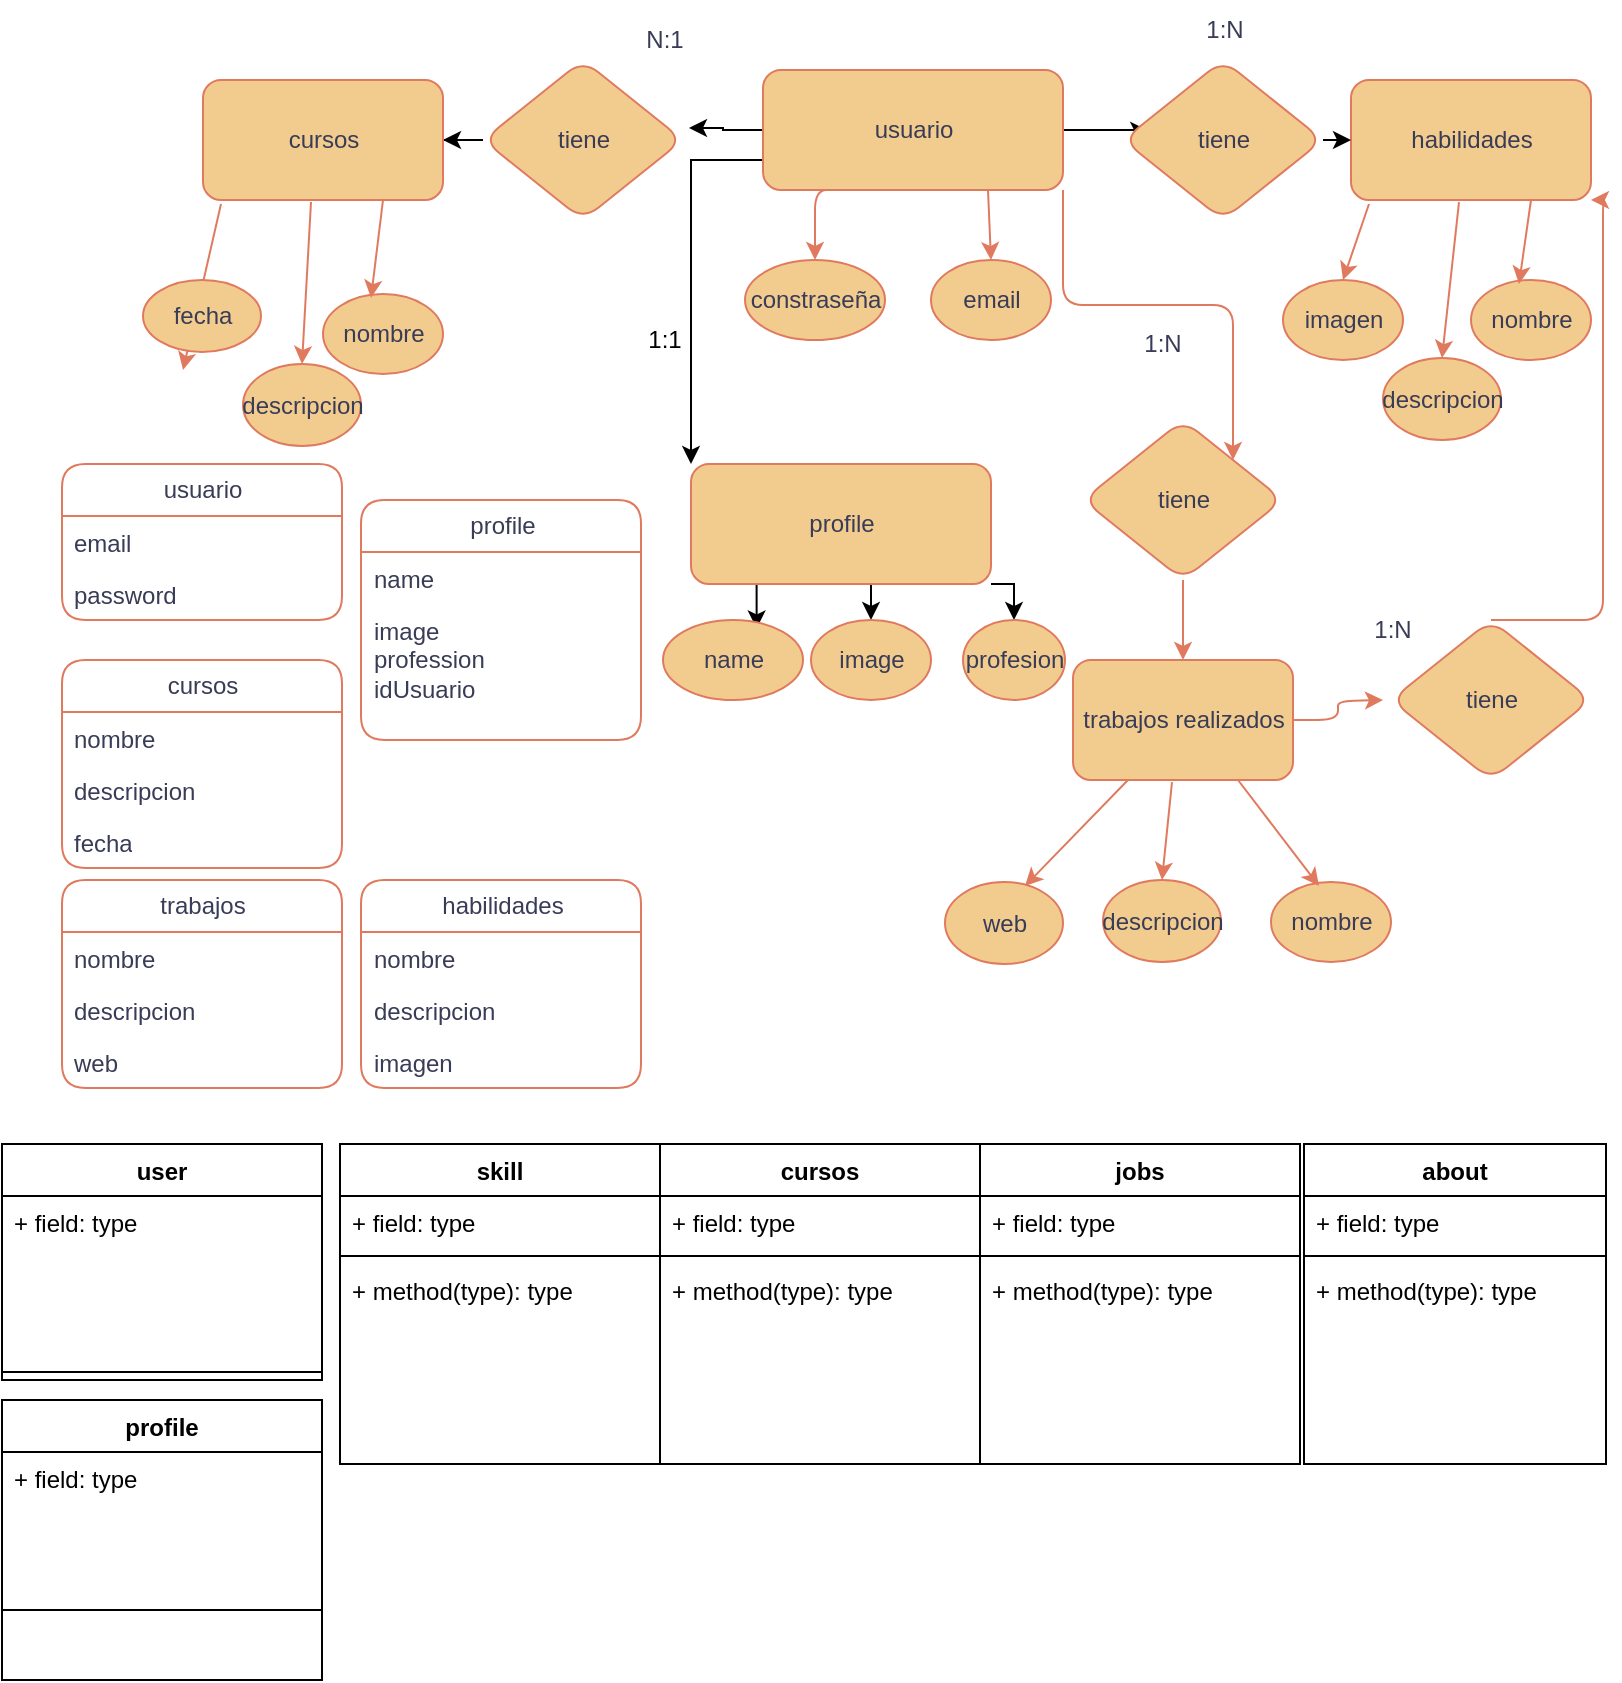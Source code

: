 <mxfile version="21.0.2" type="github">
  <diagram id="3FcfEXZpkqzgeeYXxepW" name="Página-1">
    <mxGraphModel dx="1354" dy="711" grid="1" gridSize="10" guides="1" tooltips="1" connect="1" arrows="1" fold="1" page="1" pageScale="1" pageWidth="827" pageHeight="1169" math="0" shadow="0">
      <root>
        <mxCell id="0" />
        <mxCell id="1" parent="0" />
        <mxCell id="Bt5BaCXQNwXxYCc5RvHo-10" style="edgeStyle=orthogonalEdgeStyle;rounded=1;orthogonalLoop=1;jettySize=auto;html=1;exitX=0.25;exitY=1;exitDx=0;exitDy=0;labelBackgroundColor=none;strokeColor=#E07A5F;fontColor=default;entryX=0.5;entryY=0;entryDx=0;entryDy=0;" parent="1" source="Bt5BaCXQNwXxYCc5RvHo-1" edge="1" target="Bt5BaCXQNwXxYCc5RvHo-7">
          <mxGeometry relative="1" as="geometry">
            <mxPoint x="390.5" y="160" as="targetPoint" />
          </mxGeometry>
        </mxCell>
        <mxCell id="Bt5BaCXQNwXxYCc5RvHo-58" style="edgeStyle=orthogonalEdgeStyle;rounded=1;orthogonalLoop=1;jettySize=auto;html=1;exitX=1;exitY=1;exitDx=0;exitDy=0;entryX=1;entryY=0;entryDx=0;entryDy=0;labelBackgroundColor=none;strokeColor=#E07A5F;fontColor=default;" parent="1" source="Bt5BaCXQNwXxYCc5RvHo-1" target="Bt5BaCXQNwXxYCc5RvHo-48" edge="1">
          <mxGeometry relative="1" as="geometry" />
        </mxCell>
        <mxCell id="_Y_8id-FXcifaI7TZHSo-1" style="edgeStyle=orthogonalEdgeStyle;rounded=0;orthogonalLoop=1;jettySize=auto;html=1;entryX=1.03;entryY=0.425;entryDx=0;entryDy=0;entryPerimeter=0;" edge="1" parent="1" source="Bt5BaCXQNwXxYCc5RvHo-1" target="Bt5BaCXQNwXxYCc5RvHo-31">
          <mxGeometry relative="1" as="geometry" />
        </mxCell>
        <mxCell id="_Y_8id-FXcifaI7TZHSo-4" style="edgeStyle=orthogonalEdgeStyle;rounded=0;orthogonalLoop=1;jettySize=auto;html=1;exitX=1;exitY=0.5;exitDx=0;exitDy=0;entryX=0.08;entryY=0.5;entryDx=0;entryDy=0;entryPerimeter=0;" edge="1" parent="1" source="Bt5BaCXQNwXxYCc5RvHo-1" target="Bt5BaCXQNwXxYCc5RvHo-4">
          <mxGeometry relative="1" as="geometry" />
        </mxCell>
        <mxCell id="_Y_8id-FXcifaI7TZHSo-13" style="edgeStyle=orthogonalEdgeStyle;rounded=0;orthogonalLoop=1;jettySize=auto;html=1;exitX=0;exitY=0.75;exitDx=0;exitDy=0;entryX=0;entryY=0;entryDx=0;entryDy=0;" edge="1" parent="1" source="Bt5BaCXQNwXxYCc5RvHo-1" target="_Y_8id-FXcifaI7TZHSo-10">
          <mxGeometry relative="1" as="geometry" />
        </mxCell>
        <mxCell id="Bt5BaCXQNwXxYCc5RvHo-1" value="usuario" style="rounded=1;whiteSpace=wrap;html=1;fillColor=#F2CC8F;strokeColor=#E07A5F;labelBackgroundColor=none;fontColor=#393C56;" parent="1" vertex="1">
          <mxGeometry x="390.5" y="55" width="150" height="60" as="geometry" />
        </mxCell>
        <mxCell id="Bt5BaCXQNwXxYCc5RvHo-2" value="habilidades" style="rounded=1;whiteSpace=wrap;html=1;fillColor=#F2CC8F;fontColor=#393C56;strokeColor=#E07A5F;labelBackgroundColor=none;" parent="1" vertex="1">
          <mxGeometry x="684.5" y="60" width="120" height="60" as="geometry" />
        </mxCell>
        <mxCell id="_Y_8id-FXcifaI7TZHSo-5" style="edgeStyle=orthogonalEdgeStyle;rounded=0;orthogonalLoop=1;jettySize=auto;html=1;exitX=1;exitY=0.5;exitDx=0;exitDy=0;entryX=0;entryY=0.5;entryDx=0;entryDy=0;" edge="1" parent="1" source="Bt5BaCXQNwXxYCc5RvHo-4" target="Bt5BaCXQNwXxYCc5RvHo-2">
          <mxGeometry relative="1" as="geometry" />
        </mxCell>
        <mxCell id="Bt5BaCXQNwXxYCc5RvHo-4" value="tiene" style="rhombus;whiteSpace=wrap;html=1;fillColor=#F2CC8F;strokeColor=#E07A5F;labelBackgroundColor=none;fontColor=#393C56;rounded=1;" parent="1" vertex="1">
          <mxGeometry x="570.5" y="50" width="100" height="80" as="geometry" />
        </mxCell>
        <mxCell id="Bt5BaCXQNwXxYCc5RvHo-7" value="constraseña" style="ellipse;whiteSpace=wrap;html=1;labelBackgroundColor=none;fillColor=#F2CC8F;strokeColor=#E07A5F;fontColor=#393C56;rounded=1;" parent="1" vertex="1">
          <mxGeometry x="381.5" y="150" width="70" height="40" as="geometry" />
        </mxCell>
        <mxCell id="Bt5BaCXQNwXxYCc5RvHo-8" value="email" style="ellipse;whiteSpace=wrap;html=1;labelBackgroundColor=none;fillColor=#F2CC8F;strokeColor=#E07A5F;fontColor=#393C56;rounded=1;" parent="1" vertex="1">
          <mxGeometry x="474.5" y="150" width="60" height="40" as="geometry" />
        </mxCell>
        <mxCell id="Bt5BaCXQNwXxYCc5RvHo-16" value="" style="endArrow=classic;html=1;rounded=1;exitX=0.75;exitY=1;exitDx=0;exitDy=0;entryX=0.5;entryY=0;entryDx=0;entryDy=0;labelBackgroundColor=none;strokeColor=#E07A5F;fontColor=default;" parent="1" source="Bt5BaCXQNwXxYCc5RvHo-1" target="Bt5BaCXQNwXxYCc5RvHo-8" edge="1">
          <mxGeometry width="50" height="50" relative="1" as="geometry">
            <mxPoint x="470.5" y="130" as="sourcePoint" />
            <mxPoint x="458.48" y="166" as="targetPoint" />
          </mxGeometry>
        </mxCell>
        <mxCell id="Bt5BaCXQNwXxYCc5RvHo-17" value="imagen" style="ellipse;whiteSpace=wrap;html=1;labelBackgroundColor=none;fillColor=#F2CC8F;strokeColor=#E07A5F;fontColor=#393C56;rounded=1;" parent="1" vertex="1">
          <mxGeometry x="650.5" y="160" width="60" height="40" as="geometry" />
        </mxCell>
        <mxCell id="Bt5BaCXQNwXxYCc5RvHo-18" value="nombre" style="ellipse;whiteSpace=wrap;html=1;labelBackgroundColor=none;fillColor=#F2CC8F;strokeColor=#E07A5F;fontColor=#393C56;rounded=1;" parent="1" vertex="1">
          <mxGeometry x="744.5" y="160" width="60" height="40" as="geometry" />
        </mxCell>
        <mxCell id="Bt5BaCXQNwXxYCc5RvHo-19" value="descripcion" style="ellipse;whiteSpace=wrap;html=1;labelBackgroundColor=none;fillColor=#F2CC8F;strokeColor=#E07A5F;fontColor=#393C56;rounded=1;" parent="1" vertex="1">
          <mxGeometry x="700.5" y="199" width="59" height="41" as="geometry" />
        </mxCell>
        <mxCell id="Bt5BaCXQNwXxYCc5RvHo-20" value="" style="endArrow=classic;html=1;rounded=1;exitX=0.075;exitY=1.033;exitDx=0;exitDy=0;exitPerimeter=0;entryX=0.5;entryY=0;entryDx=0;entryDy=0;labelBackgroundColor=none;strokeColor=#E07A5F;fontColor=default;" parent="1" source="Bt5BaCXQNwXxYCc5RvHo-2" target="Bt5BaCXQNwXxYCc5RvHo-17" edge="1">
          <mxGeometry width="50" height="50" relative="1" as="geometry">
            <mxPoint x="750.5" y="280" as="sourcePoint" />
            <mxPoint x="800.5" y="230" as="targetPoint" />
          </mxGeometry>
        </mxCell>
        <mxCell id="Bt5BaCXQNwXxYCc5RvHo-21" value="" style="endArrow=classic;html=1;rounded=1;exitX=0.45;exitY=1.017;exitDx=0;exitDy=0;exitPerimeter=0;entryX=0.5;entryY=0;entryDx=0;entryDy=0;labelBackgroundColor=none;strokeColor=#E07A5F;fontColor=default;" parent="1" source="Bt5BaCXQNwXxYCc5RvHo-2" target="Bt5BaCXQNwXxYCc5RvHo-19" edge="1">
          <mxGeometry width="50" height="50" relative="1" as="geometry">
            <mxPoint x="720.5" y="150" as="sourcePoint" />
            <mxPoint x="770.5" y="100" as="targetPoint" />
          </mxGeometry>
        </mxCell>
        <mxCell id="Bt5BaCXQNwXxYCc5RvHo-22" value="" style="endArrow=classic;html=1;rounded=1;exitX=0.75;exitY=1;exitDx=0;exitDy=0;entryX=0.4;entryY=0.05;entryDx=0;entryDy=0;entryPerimeter=0;labelBackgroundColor=none;strokeColor=#E07A5F;fontColor=default;" parent="1" source="Bt5BaCXQNwXxYCc5RvHo-2" target="Bt5BaCXQNwXxYCc5RvHo-18" edge="1">
          <mxGeometry width="50" height="50" relative="1" as="geometry">
            <mxPoint x="703.5" y="131.98" as="sourcePoint" />
            <mxPoint x="690.5" y="170" as="targetPoint" />
          </mxGeometry>
        </mxCell>
        <mxCell id="Bt5BaCXQNwXxYCc5RvHo-28" value="N:1" style="text;html=1;align=center;verticalAlign=middle;resizable=0;points=[];autosize=1;strokeColor=none;fillColor=none;labelBackgroundColor=none;fontColor=#393C56;rounded=1;" parent="1" vertex="1">
          <mxGeometry x="320.5" y="25" width="40" height="30" as="geometry" />
        </mxCell>
        <mxCell id="_Y_8id-FXcifaI7TZHSo-2" style="edgeStyle=orthogonalEdgeStyle;rounded=0;orthogonalLoop=1;jettySize=auto;html=1;exitX=0;exitY=0.5;exitDx=0;exitDy=0;" edge="1" parent="1" source="Bt5BaCXQNwXxYCc5RvHo-31" target="Bt5BaCXQNwXxYCc5RvHo-32">
          <mxGeometry relative="1" as="geometry" />
        </mxCell>
        <mxCell id="Bt5BaCXQNwXxYCc5RvHo-31" value="tiene" style="rhombus;whiteSpace=wrap;html=1;fillColor=#F2CC8F;strokeColor=#E07A5F;labelBackgroundColor=none;fontColor=#393C56;rounded=1;" parent="1" vertex="1">
          <mxGeometry x="250.5" y="50" width="100" height="80" as="geometry" />
        </mxCell>
        <mxCell id="Bt5BaCXQNwXxYCc5RvHo-32" value="cursos" style="rounded=1;whiteSpace=wrap;html=1;fillColor=#F2CC8F;fontColor=#393C56;strokeColor=#E07A5F;labelBackgroundColor=none;" parent="1" vertex="1">
          <mxGeometry x="110.5" y="60" width="120" height="60" as="geometry" />
        </mxCell>
        <mxCell id="Bt5BaCXQNwXxYCc5RvHo-33" value="nombre" style="ellipse;whiteSpace=wrap;html=1;labelBackgroundColor=none;fillColor=#F2CC8F;strokeColor=#E07A5F;fontColor=#393C56;rounded=1;" parent="1" vertex="1">
          <mxGeometry x="170.5" y="167" width="60" height="40" as="geometry" />
        </mxCell>
        <mxCell id="Bt5BaCXQNwXxYCc5RvHo-34" value="descripcion" style="ellipse;whiteSpace=wrap;html=1;labelBackgroundColor=none;fillColor=#F2CC8F;strokeColor=#E07A5F;fontColor=#393C56;rounded=1;" parent="1" vertex="1">
          <mxGeometry x="130.5" y="202" width="59" height="41" as="geometry" />
        </mxCell>
        <mxCell id="Bt5BaCXQNwXxYCc5RvHo-35" value="" style="endArrow=classic;html=1;rounded=1;exitX=0.075;exitY=1.033;exitDx=0;exitDy=0;exitPerimeter=0;entryX=0.5;entryY=0;entryDx=0;entryDy=0;labelBackgroundColor=none;strokeColor=#E07A5F;fontColor=default;" parent="1" source="Bt5BaCXQNwXxYCc5RvHo-32" edge="1">
          <mxGeometry width="50" height="50" relative="1" as="geometry">
            <mxPoint x="170.5" y="325" as="sourcePoint" />
            <mxPoint x="100.5" y="205" as="targetPoint" />
          </mxGeometry>
        </mxCell>
        <mxCell id="Bt5BaCXQNwXxYCc5RvHo-36" value="" style="endArrow=classic;html=1;rounded=1;exitX=0.45;exitY=1.017;exitDx=0;exitDy=0;exitPerimeter=0;entryX=0.5;entryY=0;entryDx=0;entryDy=0;labelBackgroundColor=none;strokeColor=#E07A5F;fontColor=default;" parent="1" source="Bt5BaCXQNwXxYCc5RvHo-32" target="Bt5BaCXQNwXxYCc5RvHo-34" edge="1">
          <mxGeometry width="50" height="50" relative="1" as="geometry">
            <mxPoint x="140.5" y="195" as="sourcePoint" />
            <mxPoint x="190.5" y="145" as="targetPoint" />
          </mxGeometry>
        </mxCell>
        <mxCell id="Bt5BaCXQNwXxYCc5RvHo-37" value="" style="endArrow=classic;html=1;rounded=1;exitX=0.75;exitY=1;exitDx=0;exitDy=0;entryX=0.4;entryY=0.05;entryDx=0;entryDy=0;entryPerimeter=0;labelBackgroundColor=none;strokeColor=#E07A5F;fontColor=default;" parent="1" source="Bt5BaCXQNwXxYCc5RvHo-32" target="Bt5BaCXQNwXxYCc5RvHo-33" edge="1">
          <mxGeometry width="50" height="50" relative="1" as="geometry">
            <mxPoint x="123.5" y="176.98" as="sourcePoint" />
            <mxPoint x="110.5" y="215" as="targetPoint" />
          </mxGeometry>
        </mxCell>
        <mxCell id="Bt5BaCXQNwXxYCc5RvHo-38" value="fecha" style="ellipse;whiteSpace=wrap;html=1;labelBackgroundColor=none;fillColor=#F2CC8F;strokeColor=#E07A5F;fontColor=#393C56;rounded=1;" parent="1" vertex="1">
          <mxGeometry x="80.5" y="160" width="59" height="36" as="geometry" />
        </mxCell>
        <mxCell id="Bt5BaCXQNwXxYCc5RvHo-39" value="1:N" style="text;html=1;align=center;verticalAlign=middle;resizable=0;points=[];autosize=1;strokeColor=none;fillColor=none;labelBackgroundColor=none;fontColor=#393C56;rounded=1;" parent="1" vertex="1">
          <mxGeometry x="600.5" y="20" width="40" height="30" as="geometry" />
        </mxCell>
        <mxCell id="Bt5BaCXQNwXxYCc5RvHo-56" style="edgeStyle=orthogonalEdgeStyle;rounded=1;orthogonalLoop=1;jettySize=auto;html=1;labelBackgroundColor=none;strokeColor=#E07A5F;fontColor=default;" parent="1" source="Bt5BaCXQNwXxYCc5RvHo-41" edge="1">
          <mxGeometry relative="1" as="geometry">
            <mxPoint x="700.5" y="370" as="targetPoint" />
          </mxGeometry>
        </mxCell>
        <mxCell id="Bt5BaCXQNwXxYCc5RvHo-41" value="trabajos realizados" style="rounded=1;whiteSpace=wrap;html=1;fillColor=#F2CC8F;fontColor=#393C56;strokeColor=#E07A5F;labelBackgroundColor=none;" parent="1" vertex="1">
          <mxGeometry x="545.5" y="350" width="110" height="60" as="geometry" />
        </mxCell>
        <mxCell id="Bt5BaCXQNwXxYCc5RvHo-42" value="nombre" style="ellipse;whiteSpace=wrap;html=1;labelBackgroundColor=none;fillColor=#F2CC8F;strokeColor=#E07A5F;fontColor=#393C56;rounded=1;" parent="1" vertex="1">
          <mxGeometry x="644.5" y="461" width="60" height="40" as="geometry" />
        </mxCell>
        <mxCell id="Bt5BaCXQNwXxYCc5RvHo-43" value="descripcion" style="ellipse;whiteSpace=wrap;html=1;labelBackgroundColor=none;fillColor=#F2CC8F;strokeColor=#E07A5F;fontColor=#393C56;rounded=1;" parent="1" vertex="1">
          <mxGeometry x="560.5" y="460" width="59" height="41" as="geometry" />
        </mxCell>
        <mxCell id="Bt5BaCXQNwXxYCc5RvHo-45" value="" style="endArrow=classic;html=1;rounded=1;exitX=0.45;exitY=1.017;exitDx=0;exitDy=0;exitPerimeter=0;entryX=0.5;entryY=0;entryDx=0;entryDy=0;labelBackgroundColor=none;strokeColor=#E07A5F;fontColor=default;" parent="1" source="Bt5BaCXQNwXxYCc5RvHo-41" target="Bt5BaCXQNwXxYCc5RvHo-43" edge="1">
          <mxGeometry width="50" height="50" relative="1" as="geometry">
            <mxPoint x="490.5" y="475" as="sourcePoint" />
            <mxPoint x="540.5" y="425" as="targetPoint" />
          </mxGeometry>
        </mxCell>
        <mxCell id="Bt5BaCXQNwXxYCc5RvHo-46" value="" style="endArrow=classic;html=1;rounded=1;exitX=0.75;exitY=1;exitDx=0;exitDy=0;entryX=0.4;entryY=0.05;entryDx=0;entryDy=0;entryPerimeter=0;labelBackgroundColor=none;strokeColor=#E07A5F;fontColor=default;" parent="1" source="Bt5BaCXQNwXxYCc5RvHo-41" target="Bt5BaCXQNwXxYCc5RvHo-42" edge="1">
          <mxGeometry width="50" height="50" relative="1" as="geometry">
            <mxPoint x="473.5" y="456.98" as="sourcePoint" />
            <mxPoint x="460.5" y="495" as="targetPoint" />
          </mxGeometry>
        </mxCell>
        <mxCell id="Bt5BaCXQNwXxYCc5RvHo-59" style="edgeStyle=orthogonalEdgeStyle;rounded=1;orthogonalLoop=1;jettySize=auto;html=1;exitX=0.5;exitY=1;exitDx=0;exitDy=0;entryX=0.5;entryY=0;entryDx=0;entryDy=0;labelBackgroundColor=none;strokeColor=#E07A5F;fontColor=default;" parent="1" source="Bt5BaCXQNwXxYCc5RvHo-48" target="Bt5BaCXQNwXxYCc5RvHo-41" edge="1">
          <mxGeometry relative="1" as="geometry" />
        </mxCell>
        <mxCell id="Bt5BaCXQNwXxYCc5RvHo-48" value="tiene" style="rhombus;whiteSpace=wrap;html=1;fillColor=#F2CC8F;strokeColor=#E07A5F;labelBackgroundColor=none;fontColor=#393C56;rounded=1;" parent="1" vertex="1">
          <mxGeometry x="550.5" y="230" width="100" height="80" as="geometry" />
        </mxCell>
        <mxCell id="Bt5BaCXQNwXxYCc5RvHo-57" style="edgeStyle=orthogonalEdgeStyle;rounded=1;orthogonalLoop=1;jettySize=auto;html=1;exitX=0.5;exitY=0;exitDx=0;exitDy=0;entryX=1;entryY=1;entryDx=0;entryDy=0;labelBackgroundColor=none;strokeColor=#E07A5F;fontColor=default;" parent="1" source="Bt5BaCXQNwXxYCc5RvHo-49" target="Bt5BaCXQNwXxYCc5RvHo-2" edge="1">
          <mxGeometry relative="1" as="geometry">
            <Array as="points">
              <mxPoint x="810.5" y="330" />
              <mxPoint x="810.5" y="120" />
            </Array>
          </mxGeometry>
        </mxCell>
        <mxCell id="Bt5BaCXQNwXxYCc5RvHo-49" value="tiene" style="rhombus;whiteSpace=wrap;html=1;fillColor=#F2CC8F;strokeColor=#E07A5F;labelBackgroundColor=none;fontColor=#393C56;rounded=1;" parent="1" vertex="1">
          <mxGeometry x="704.5" y="330" width="100" height="80" as="geometry" />
        </mxCell>
        <mxCell id="Bt5BaCXQNwXxYCc5RvHo-50" value="web" style="ellipse;whiteSpace=wrap;html=1;labelBackgroundColor=none;fillColor=#F2CC8F;strokeColor=#E07A5F;fontColor=#393C56;rounded=1;" parent="1" vertex="1">
          <mxGeometry x="481.5" y="461" width="59" height="41" as="geometry" />
        </mxCell>
        <mxCell id="Bt5BaCXQNwXxYCc5RvHo-51" value="" style="edgeStyle=none;orthogonalLoop=1;jettySize=auto;html=1;rounded=1;exitX=0.25;exitY=1;exitDx=0;exitDy=0;entryX=0.678;entryY=0.049;entryDx=0;entryDy=0;entryPerimeter=0;labelBackgroundColor=none;strokeColor=#E07A5F;fontColor=default;" parent="1" source="Bt5BaCXQNwXxYCc5RvHo-41" target="Bt5BaCXQNwXxYCc5RvHo-50" edge="1">
          <mxGeometry width="100" relative="1" as="geometry">
            <mxPoint x="420.5" y="420" as="sourcePoint" />
            <mxPoint x="520.5" y="420" as="targetPoint" />
            <Array as="points" />
          </mxGeometry>
        </mxCell>
        <mxCell id="Bt5BaCXQNwXxYCc5RvHo-53" value="1:N" style="text;html=1;align=center;verticalAlign=middle;resizable=0;points=[];autosize=1;strokeColor=none;fillColor=none;labelBackgroundColor=none;fontColor=#393C56;rounded=1;" parent="1" vertex="1">
          <mxGeometry x="570" y="177" width="40" height="30" as="geometry" />
        </mxCell>
        <mxCell id="Bt5BaCXQNwXxYCc5RvHo-54" value="1:N" style="text;html=1;align=center;verticalAlign=middle;resizable=0;points=[];autosize=1;strokeColor=none;fillColor=none;labelBackgroundColor=none;fontColor=#393C56;rounded=1;" parent="1" vertex="1">
          <mxGeometry x="684.5" y="320" width="40" height="30" as="geometry" />
        </mxCell>
        <object label="cursos" nombre="" descripcion="" fecha="" id="Bt5BaCXQNwXxYCc5RvHo-61">
          <mxCell style="swimlane;fontStyle=0;childLayout=stackLayout;horizontal=1;startSize=26;fillColor=none;horizontalStack=0;resizeParent=1;resizeParentMax=0;resizeLast=0;collapsible=1;marginBottom=0;html=1;labelBackgroundColor=none;strokeColor=#E07A5F;fontColor=#393C56;rounded=1;" parent="1" vertex="1">
            <mxGeometry x="40" y="350" width="140" height="104" as="geometry">
              <mxRectangle x="-60" y="250" width="80" height="30" as="alternateBounds" />
            </mxGeometry>
          </mxCell>
        </object>
        <mxCell id="Bt5BaCXQNwXxYCc5RvHo-62" value="nombre&lt;span style=&quot;white-space: pre;&quot;&gt; &lt;/span&gt;" style="text;strokeColor=none;fillColor=none;align=left;verticalAlign=top;spacingLeft=4;spacingRight=4;overflow=hidden;rotatable=0;points=[[0,0.5],[1,0.5]];portConstraint=eastwest;whiteSpace=wrap;html=1;labelBackgroundColor=none;fontColor=#393C56;rounded=1;" parent="Bt5BaCXQNwXxYCc5RvHo-61" vertex="1">
          <mxGeometry y="26" width="140" height="26" as="geometry" />
        </mxCell>
        <mxCell id="Bt5BaCXQNwXxYCc5RvHo-63" value="descripcion" style="text;strokeColor=none;fillColor=none;align=left;verticalAlign=top;spacingLeft=4;spacingRight=4;overflow=hidden;rotatable=0;points=[[0,0.5],[1,0.5]];portConstraint=eastwest;whiteSpace=wrap;html=1;labelBackgroundColor=none;fontColor=#393C56;rounded=1;" parent="Bt5BaCXQNwXxYCc5RvHo-61" vertex="1">
          <mxGeometry y="52" width="140" height="26" as="geometry" />
        </mxCell>
        <mxCell id="Bt5BaCXQNwXxYCc5RvHo-64" value="fecha" style="text;strokeColor=none;fillColor=none;align=left;verticalAlign=top;spacingLeft=4;spacingRight=4;overflow=hidden;rotatable=0;points=[[0,0.5],[1,0.5]];portConstraint=eastwest;whiteSpace=wrap;html=1;labelBackgroundColor=none;fontColor=#393C56;rounded=1;" parent="Bt5BaCXQNwXxYCc5RvHo-61" vertex="1">
          <mxGeometry y="78" width="140" height="26" as="geometry" />
        </mxCell>
        <object label="usuario" nombre="" email="" password="" id="Bt5BaCXQNwXxYCc5RvHo-66">
          <mxCell style="swimlane;fontStyle=0;childLayout=stackLayout;horizontal=1;startSize=26;fillColor=none;horizontalStack=0;resizeParent=1;resizeParentMax=0;resizeLast=0;collapsible=1;marginBottom=0;html=1;labelBackgroundColor=none;strokeColor=#E07A5F;fontColor=#393C56;rounded=1;" parent="1" vertex="1">
            <mxGeometry x="40" y="252" width="140" height="78" as="geometry" />
          </mxCell>
        </object>
        <mxCell id="Bt5BaCXQNwXxYCc5RvHo-68" value="email" style="text;strokeColor=none;fillColor=none;align=left;verticalAlign=top;spacingLeft=4;spacingRight=4;overflow=hidden;rotatable=0;points=[[0,0.5],[1,0.5]];portConstraint=eastwest;whiteSpace=wrap;html=1;labelBackgroundColor=none;fontColor=#393C56;rounded=1;" parent="Bt5BaCXQNwXxYCc5RvHo-66" vertex="1">
          <mxGeometry y="26" width="140" height="26" as="geometry" />
        </mxCell>
        <mxCell id="Bt5BaCXQNwXxYCc5RvHo-69" value="&lt;div&gt;password&lt;/div&gt;" style="text;strokeColor=none;fillColor=none;align=left;verticalAlign=top;spacingLeft=4;spacingRight=4;overflow=hidden;rotatable=0;points=[[0,0.5],[1,0.5]];portConstraint=eastwest;whiteSpace=wrap;html=1;labelBackgroundColor=none;fontColor=#393C56;rounded=1;" parent="Bt5BaCXQNwXxYCc5RvHo-66" vertex="1">
          <mxGeometry y="52" width="140" height="26" as="geometry" />
        </mxCell>
        <mxCell id="Bt5BaCXQNwXxYCc5RvHo-70" value="trabajos" style="swimlane;fontStyle=0;childLayout=stackLayout;horizontal=1;startSize=26;fillColor=none;horizontalStack=0;resizeParent=1;resizeParentMax=0;resizeLast=0;collapsible=1;marginBottom=0;html=1;labelBackgroundColor=none;strokeColor=#E07A5F;fontColor=#393C56;rounded=1;" parent="1" vertex="1">
          <mxGeometry x="40" y="460" width="140" height="104" as="geometry" />
        </mxCell>
        <mxCell id="Bt5BaCXQNwXxYCc5RvHo-71" value="nombre" style="text;strokeColor=none;fillColor=none;align=left;verticalAlign=top;spacingLeft=4;spacingRight=4;overflow=hidden;rotatable=0;points=[[0,0.5],[1,0.5]];portConstraint=eastwest;whiteSpace=wrap;html=1;labelBackgroundColor=none;fontColor=#393C56;rounded=1;" parent="Bt5BaCXQNwXxYCc5RvHo-70" vertex="1">
          <mxGeometry y="26" width="140" height="26" as="geometry" />
        </mxCell>
        <mxCell id="Bt5BaCXQNwXxYCc5RvHo-72" value="descripcion" style="text;strokeColor=none;fillColor=none;align=left;verticalAlign=top;spacingLeft=4;spacingRight=4;overflow=hidden;rotatable=0;points=[[0,0.5],[1,0.5]];portConstraint=eastwest;whiteSpace=wrap;html=1;labelBackgroundColor=none;fontColor=#393C56;rounded=1;" parent="Bt5BaCXQNwXxYCc5RvHo-70" vertex="1">
          <mxGeometry y="52" width="140" height="26" as="geometry" />
        </mxCell>
        <mxCell id="Bt5BaCXQNwXxYCc5RvHo-73" value="web" style="text;strokeColor=none;fillColor=none;align=left;verticalAlign=top;spacingLeft=4;spacingRight=4;overflow=hidden;rotatable=0;points=[[0,0.5],[1,0.5]];portConstraint=eastwest;whiteSpace=wrap;html=1;labelBackgroundColor=none;fontColor=#393C56;rounded=1;" parent="Bt5BaCXQNwXxYCc5RvHo-70" vertex="1">
          <mxGeometry y="78" width="140" height="26" as="geometry" />
        </mxCell>
        <mxCell id="Bt5BaCXQNwXxYCc5RvHo-74" value="habilidades" style="swimlane;fontStyle=0;childLayout=stackLayout;horizontal=1;startSize=26;fillColor=none;horizontalStack=0;resizeParent=1;resizeParentMax=0;resizeLast=0;collapsible=1;marginBottom=0;html=1;labelBackgroundColor=none;strokeColor=#E07A5F;fontColor=#393C56;rounded=1;" parent="1" vertex="1">
          <mxGeometry x="189.5" y="460" width="140" height="104" as="geometry" />
        </mxCell>
        <mxCell id="Bt5BaCXQNwXxYCc5RvHo-75" value="nombre" style="text;strokeColor=none;fillColor=none;align=left;verticalAlign=top;spacingLeft=4;spacingRight=4;overflow=hidden;rotatable=0;points=[[0,0.5],[1,0.5]];portConstraint=eastwest;whiteSpace=wrap;html=1;labelBackgroundColor=none;fontColor=#393C56;rounded=1;" parent="Bt5BaCXQNwXxYCc5RvHo-74" vertex="1">
          <mxGeometry y="26" width="140" height="26" as="geometry" />
        </mxCell>
        <mxCell id="Bt5BaCXQNwXxYCc5RvHo-76" value="descripcion" style="text;strokeColor=none;fillColor=none;align=left;verticalAlign=top;spacingLeft=4;spacingRight=4;overflow=hidden;rotatable=0;points=[[0,0.5],[1,0.5]];portConstraint=eastwest;whiteSpace=wrap;html=1;labelBackgroundColor=none;fontColor=#393C56;rounded=1;" parent="Bt5BaCXQNwXxYCc5RvHo-74" vertex="1">
          <mxGeometry y="52" width="140" height="26" as="geometry" />
        </mxCell>
        <mxCell id="Bt5BaCXQNwXxYCc5RvHo-77" value="imagen" style="text;strokeColor=none;fillColor=none;align=left;verticalAlign=top;spacingLeft=4;spacingRight=4;overflow=hidden;rotatable=0;points=[[0,0.5],[1,0.5]];portConstraint=eastwest;whiteSpace=wrap;html=1;labelBackgroundColor=none;fontColor=#393C56;rounded=1;" parent="Bt5BaCXQNwXxYCc5RvHo-74" vertex="1">
          <mxGeometry y="78" width="140" height="26" as="geometry" />
        </mxCell>
        <object label="profile" nombre="" email="" password="" id="_Y_8id-FXcifaI7TZHSo-6">
          <mxCell style="swimlane;fontStyle=0;childLayout=stackLayout;horizontal=1;startSize=26;fillColor=none;horizontalStack=0;resizeParent=1;resizeParentMax=0;resizeLast=0;collapsible=1;marginBottom=0;html=1;labelBackgroundColor=none;strokeColor=#E07A5F;fontColor=#393C56;rounded=1;" vertex="1" parent="1">
            <mxGeometry x="189.5" y="270" width="140" height="120" as="geometry" />
          </mxCell>
        </object>
        <mxCell id="_Y_8id-FXcifaI7TZHSo-7" value="name" style="text;strokeColor=none;fillColor=none;align=left;verticalAlign=top;spacingLeft=4;spacingRight=4;overflow=hidden;rotatable=0;points=[[0,0.5],[1,0.5]];portConstraint=eastwest;whiteSpace=wrap;html=1;labelBackgroundColor=none;fontColor=#393C56;rounded=1;" vertex="1" parent="_Y_8id-FXcifaI7TZHSo-6">
          <mxGeometry y="26" width="140" height="26" as="geometry" />
        </mxCell>
        <mxCell id="_Y_8id-FXcifaI7TZHSo-8" value="&lt;div&gt;image&lt;/div&gt;&lt;div&gt;profession&lt;/div&gt;&lt;div&gt;idUsuario &lt;br&gt;&lt;/div&gt;" style="text;strokeColor=none;fillColor=none;align=left;verticalAlign=top;spacingLeft=4;spacingRight=4;overflow=hidden;rotatable=0;points=[[0,0.5],[1,0.5]];portConstraint=eastwest;whiteSpace=wrap;html=1;labelBackgroundColor=none;fontColor=#393C56;rounded=1;" vertex="1" parent="_Y_8id-FXcifaI7TZHSo-6">
          <mxGeometry y="52" width="140" height="68" as="geometry" />
        </mxCell>
        <mxCell id="_Y_8id-FXcifaI7TZHSo-17" style="edgeStyle=orthogonalEdgeStyle;rounded=0;orthogonalLoop=1;jettySize=auto;html=1;exitX=0.25;exitY=1;exitDx=0;exitDy=0;entryX=0.669;entryY=0.106;entryDx=0;entryDy=0;entryPerimeter=0;" edge="1" parent="1" source="_Y_8id-FXcifaI7TZHSo-10" target="_Y_8id-FXcifaI7TZHSo-14">
          <mxGeometry relative="1" as="geometry" />
        </mxCell>
        <mxCell id="_Y_8id-FXcifaI7TZHSo-18" style="edgeStyle=orthogonalEdgeStyle;rounded=0;orthogonalLoop=1;jettySize=auto;html=1;exitX=0.5;exitY=1;exitDx=0;exitDy=0;entryX=0.5;entryY=0;entryDx=0;entryDy=0;" edge="1" parent="1" source="_Y_8id-FXcifaI7TZHSo-10" target="_Y_8id-FXcifaI7TZHSo-15">
          <mxGeometry relative="1" as="geometry" />
        </mxCell>
        <mxCell id="_Y_8id-FXcifaI7TZHSo-19" style="edgeStyle=orthogonalEdgeStyle;rounded=0;orthogonalLoop=1;jettySize=auto;html=1;exitX=1;exitY=1;exitDx=0;exitDy=0;entryX=0.5;entryY=0;entryDx=0;entryDy=0;" edge="1" parent="1" source="_Y_8id-FXcifaI7TZHSo-10" target="_Y_8id-FXcifaI7TZHSo-16">
          <mxGeometry relative="1" as="geometry" />
        </mxCell>
        <mxCell id="_Y_8id-FXcifaI7TZHSo-10" value="profile" style="rounded=1;whiteSpace=wrap;html=1;fillColor=#F2CC8F;strokeColor=#E07A5F;labelBackgroundColor=none;fontColor=#393C56;" vertex="1" parent="1">
          <mxGeometry x="354.5" y="252" width="150" height="60" as="geometry" />
        </mxCell>
        <mxCell id="_Y_8id-FXcifaI7TZHSo-14" value="name" style="ellipse;whiteSpace=wrap;html=1;labelBackgroundColor=none;fillColor=#F2CC8F;strokeColor=#E07A5F;fontColor=#393C56;rounded=1;" vertex="1" parent="1">
          <mxGeometry x="340.5" y="330" width="70" height="40" as="geometry" />
        </mxCell>
        <mxCell id="_Y_8id-FXcifaI7TZHSo-15" value="image" style="ellipse;whiteSpace=wrap;html=1;labelBackgroundColor=none;fillColor=#F2CC8F;strokeColor=#E07A5F;fontColor=#393C56;rounded=1;" vertex="1" parent="1">
          <mxGeometry x="414.5" y="330" width="60" height="40" as="geometry" />
        </mxCell>
        <mxCell id="_Y_8id-FXcifaI7TZHSo-16" value="profesion" style="ellipse;whiteSpace=wrap;html=1;labelBackgroundColor=none;fillColor=#F2CC8F;strokeColor=#E07A5F;fontColor=#393C56;rounded=1;" vertex="1" parent="1">
          <mxGeometry x="490.5" y="330" width="51" height="40" as="geometry" />
        </mxCell>
        <mxCell id="_Y_8id-FXcifaI7TZHSo-20" value="1:1" style="text;html=1;align=center;verticalAlign=middle;resizable=0;points=[];autosize=1;strokeColor=none;fillColor=none;" vertex="1" parent="1">
          <mxGeometry x="320.5" y="175" width="40" height="30" as="geometry" />
        </mxCell>
        <mxCell id="_Y_8id-FXcifaI7TZHSo-25" value="user" style="swimlane;fontStyle=1;align=center;verticalAlign=top;childLayout=stackLayout;horizontal=1;startSize=26;horizontalStack=0;resizeParent=1;resizeParentMax=0;resizeLast=0;collapsible=1;marginBottom=0;whiteSpace=wrap;html=1;" vertex="1" parent="1">
          <mxGeometry x="10" y="592" width="160" height="118" as="geometry" />
        </mxCell>
        <mxCell id="_Y_8id-FXcifaI7TZHSo-26" value="+ field: type" style="text;strokeColor=none;fillColor=none;align=left;verticalAlign=top;spacingLeft=4;spacingRight=4;overflow=hidden;rotatable=0;points=[[0,0.5],[1,0.5]];portConstraint=eastwest;whiteSpace=wrap;html=1;" vertex="1" parent="_Y_8id-FXcifaI7TZHSo-25">
          <mxGeometry y="26" width="160" height="84" as="geometry" />
        </mxCell>
        <mxCell id="_Y_8id-FXcifaI7TZHSo-27" value="" style="line;strokeWidth=1;fillColor=none;align=left;verticalAlign=middle;spacingTop=-1;spacingLeft=3;spacingRight=3;rotatable=0;labelPosition=right;points=[];portConstraint=eastwest;strokeColor=inherit;" vertex="1" parent="_Y_8id-FXcifaI7TZHSo-25">
          <mxGeometry y="110" width="160" height="8" as="geometry" />
        </mxCell>
        <mxCell id="_Y_8id-FXcifaI7TZHSo-29" value="profile" style="swimlane;fontStyle=1;align=center;verticalAlign=top;childLayout=stackLayout;horizontal=1;startSize=26;horizontalStack=0;resizeParent=1;resizeParentMax=0;resizeLast=0;collapsible=1;marginBottom=0;whiteSpace=wrap;html=1;" vertex="1" parent="1">
          <mxGeometry x="10" y="720" width="160" height="140" as="geometry" />
        </mxCell>
        <mxCell id="_Y_8id-FXcifaI7TZHSo-30" value="+ field: type" style="text;strokeColor=none;fillColor=none;align=left;verticalAlign=top;spacingLeft=4;spacingRight=4;overflow=hidden;rotatable=0;points=[[0,0.5],[1,0.5]];portConstraint=eastwest;whiteSpace=wrap;html=1;" vertex="1" parent="_Y_8id-FXcifaI7TZHSo-29">
          <mxGeometry y="26" width="160" height="44" as="geometry" />
        </mxCell>
        <mxCell id="_Y_8id-FXcifaI7TZHSo-31" value="" style="line;strokeWidth=1;fillColor=none;align=left;verticalAlign=middle;spacingTop=-1;spacingLeft=3;spacingRight=3;rotatable=0;labelPosition=right;points=[];portConstraint=eastwest;strokeColor=inherit;" vertex="1" parent="_Y_8id-FXcifaI7TZHSo-29">
          <mxGeometry y="70" width="160" height="70" as="geometry" />
        </mxCell>
        <mxCell id="_Y_8id-FXcifaI7TZHSo-33" value="skill" style="swimlane;fontStyle=1;align=center;verticalAlign=top;childLayout=stackLayout;horizontal=1;startSize=26;horizontalStack=0;resizeParent=1;resizeParentMax=0;resizeLast=0;collapsible=1;marginBottom=0;whiteSpace=wrap;html=1;" vertex="1" parent="1">
          <mxGeometry x="179" y="592" width="160" height="160" as="geometry" />
        </mxCell>
        <mxCell id="_Y_8id-FXcifaI7TZHSo-34" value="+ field: type" style="text;strokeColor=none;fillColor=none;align=left;verticalAlign=top;spacingLeft=4;spacingRight=4;overflow=hidden;rotatable=0;points=[[0,0.5],[1,0.5]];portConstraint=eastwest;whiteSpace=wrap;html=1;" vertex="1" parent="_Y_8id-FXcifaI7TZHSo-33">
          <mxGeometry y="26" width="160" height="26" as="geometry" />
        </mxCell>
        <mxCell id="_Y_8id-FXcifaI7TZHSo-35" value="" style="line;strokeWidth=1;fillColor=none;align=left;verticalAlign=middle;spacingTop=-1;spacingLeft=3;spacingRight=3;rotatable=0;labelPosition=right;points=[];portConstraint=eastwest;strokeColor=inherit;" vertex="1" parent="_Y_8id-FXcifaI7TZHSo-33">
          <mxGeometry y="52" width="160" height="8" as="geometry" />
        </mxCell>
        <mxCell id="_Y_8id-FXcifaI7TZHSo-36" value="+ method(type): type" style="text;strokeColor=none;fillColor=none;align=left;verticalAlign=top;spacingLeft=4;spacingRight=4;overflow=hidden;rotatable=0;points=[[0,0.5],[1,0.5]];portConstraint=eastwest;whiteSpace=wrap;html=1;" vertex="1" parent="_Y_8id-FXcifaI7TZHSo-33">
          <mxGeometry y="60" width="160" height="100" as="geometry" />
        </mxCell>
        <mxCell id="_Y_8id-FXcifaI7TZHSo-37" value="cursos" style="swimlane;fontStyle=1;align=center;verticalAlign=top;childLayout=stackLayout;horizontal=1;startSize=26;horizontalStack=0;resizeParent=1;resizeParentMax=0;resizeLast=0;collapsible=1;marginBottom=0;whiteSpace=wrap;html=1;" vertex="1" parent="1">
          <mxGeometry x="339" y="592" width="160" height="160" as="geometry" />
        </mxCell>
        <mxCell id="_Y_8id-FXcifaI7TZHSo-38" value="+ field: type" style="text;strokeColor=none;fillColor=none;align=left;verticalAlign=top;spacingLeft=4;spacingRight=4;overflow=hidden;rotatable=0;points=[[0,0.5],[1,0.5]];portConstraint=eastwest;whiteSpace=wrap;html=1;" vertex="1" parent="_Y_8id-FXcifaI7TZHSo-37">
          <mxGeometry y="26" width="160" height="26" as="geometry" />
        </mxCell>
        <mxCell id="_Y_8id-FXcifaI7TZHSo-39" value="" style="line;strokeWidth=1;fillColor=none;align=left;verticalAlign=middle;spacingTop=-1;spacingLeft=3;spacingRight=3;rotatable=0;labelPosition=right;points=[];portConstraint=eastwest;strokeColor=inherit;" vertex="1" parent="_Y_8id-FXcifaI7TZHSo-37">
          <mxGeometry y="52" width="160" height="8" as="geometry" />
        </mxCell>
        <mxCell id="_Y_8id-FXcifaI7TZHSo-40" value="+ method(type): type" style="text;strokeColor=none;fillColor=none;align=left;verticalAlign=top;spacingLeft=4;spacingRight=4;overflow=hidden;rotatable=0;points=[[0,0.5],[1,0.5]];portConstraint=eastwest;whiteSpace=wrap;html=1;" vertex="1" parent="_Y_8id-FXcifaI7TZHSo-37">
          <mxGeometry y="60" width="160" height="100" as="geometry" />
        </mxCell>
        <mxCell id="_Y_8id-FXcifaI7TZHSo-41" value="jobs" style="swimlane;fontStyle=1;align=center;verticalAlign=top;childLayout=stackLayout;horizontal=1;startSize=26;horizontalStack=0;resizeParent=1;resizeParentMax=0;resizeLast=0;collapsible=1;marginBottom=0;whiteSpace=wrap;html=1;" vertex="1" parent="1">
          <mxGeometry x="499" y="592" width="160" height="160" as="geometry" />
        </mxCell>
        <mxCell id="_Y_8id-FXcifaI7TZHSo-42" value="+ field: type" style="text;strokeColor=none;fillColor=none;align=left;verticalAlign=top;spacingLeft=4;spacingRight=4;overflow=hidden;rotatable=0;points=[[0,0.5],[1,0.5]];portConstraint=eastwest;whiteSpace=wrap;html=1;" vertex="1" parent="_Y_8id-FXcifaI7TZHSo-41">
          <mxGeometry y="26" width="160" height="26" as="geometry" />
        </mxCell>
        <mxCell id="_Y_8id-FXcifaI7TZHSo-43" value="" style="line;strokeWidth=1;fillColor=none;align=left;verticalAlign=middle;spacingTop=-1;spacingLeft=3;spacingRight=3;rotatable=0;labelPosition=right;points=[];portConstraint=eastwest;strokeColor=inherit;" vertex="1" parent="_Y_8id-FXcifaI7TZHSo-41">
          <mxGeometry y="52" width="160" height="8" as="geometry" />
        </mxCell>
        <mxCell id="_Y_8id-FXcifaI7TZHSo-44" value="+ method(type): type" style="text;strokeColor=none;fillColor=none;align=left;verticalAlign=top;spacingLeft=4;spacingRight=4;overflow=hidden;rotatable=0;points=[[0,0.5],[1,0.5]];portConstraint=eastwest;whiteSpace=wrap;html=1;" vertex="1" parent="_Y_8id-FXcifaI7TZHSo-41">
          <mxGeometry y="60" width="160" height="100" as="geometry" />
        </mxCell>
        <mxCell id="_Y_8id-FXcifaI7TZHSo-49" value="about" style="swimlane;fontStyle=1;align=center;verticalAlign=top;childLayout=stackLayout;horizontal=1;startSize=26;horizontalStack=0;resizeParent=1;resizeParentMax=0;resizeLast=0;collapsible=1;marginBottom=0;whiteSpace=wrap;html=1;" vertex="1" parent="1">
          <mxGeometry x="661" y="592" width="151" height="160" as="geometry" />
        </mxCell>
        <mxCell id="_Y_8id-FXcifaI7TZHSo-50" value="+ field: type" style="text;strokeColor=none;fillColor=none;align=left;verticalAlign=top;spacingLeft=4;spacingRight=4;overflow=hidden;rotatable=0;points=[[0,0.5],[1,0.5]];portConstraint=eastwest;whiteSpace=wrap;html=1;" vertex="1" parent="_Y_8id-FXcifaI7TZHSo-49">
          <mxGeometry y="26" width="151" height="26" as="geometry" />
        </mxCell>
        <mxCell id="_Y_8id-FXcifaI7TZHSo-51" value="" style="line;strokeWidth=1;fillColor=none;align=left;verticalAlign=middle;spacingTop=-1;spacingLeft=3;spacingRight=3;rotatable=0;labelPosition=right;points=[];portConstraint=eastwest;strokeColor=inherit;" vertex="1" parent="_Y_8id-FXcifaI7TZHSo-49">
          <mxGeometry y="52" width="151" height="8" as="geometry" />
        </mxCell>
        <mxCell id="_Y_8id-FXcifaI7TZHSo-52" value="+ method(type): type" style="text;strokeColor=none;fillColor=none;align=left;verticalAlign=top;spacingLeft=4;spacingRight=4;overflow=hidden;rotatable=0;points=[[0,0.5],[1,0.5]];portConstraint=eastwest;whiteSpace=wrap;html=1;" vertex="1" parent="_Y_8id-FXcifaI7TZHSo-49">
          <mxGeometry y="60" width="151" height="100" as="geometry" />
        </mxCell>
      </root>
    </mxGraphModel>
  </diagram>
</mxfile>

